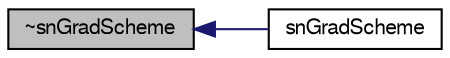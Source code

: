 digraph "~snGradScheme"
{
  bgcolor="transparent";
  edge [fontname="FreeSans",fontsize="10",labelfontname="FreeSans",labelfontsize="10"];
  node [fontname="FreeSans",fontsize="10",shape=record];
  rankdir="LR";
  Node624 [label="~snGradScheme",height=0.2,width=0.4,color="black", fillcolor="grey75", style="filled", fontcolor="black"];
  Node624 -> Node625 [dir="back",color="midnightblue",fontsize="10",style="solid",fontname="FreeSans"];
  Node625 [label="snGradScheme",height=0.2,width=0.4,color="black",URL="$a22610.html#a1a79021c1eaa0f1117d22f806a029c21",tooltip="Construct from mesh. "];
}
